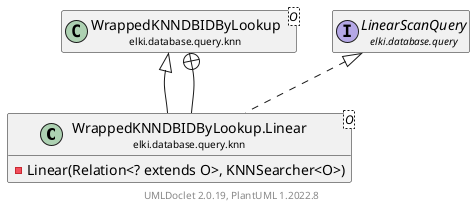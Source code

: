 @startuml
    remove .*\.(Instance|Par|Parameterizer|Factory)$
    set namespaceSeparator none
    hide empty fields
    hide empty methods

    class "<size:14>WrappedKNNDBIDByLookup.Linear\n<size:10>elki.database.query.knn" as elki.database.query.knn.WrappedKNNDBIDByLookup.Linear<O> [[WrappedKNNDBIDByLookup.Linear.html]] {
        -Linear(Relation<? extends O>, KNNSearcher<O>)
    }

    class "<size:14>WrappedKNNDBIDByLookup\n<size:10>elki.database.query.knn" as elki.database.query.knn.WrappedKNNDBIDByLookup<O> [[WrappedKNNDBIDByLookup.html]]
    interface "<size:14>LinearScanQuery\n<size:10>elki.database.query" as elki.database.query.LinearScanQuery [[../LinearScanQuery.html]]
    class "<size:14>WrappedKNNDBIDByLookup\n<size:10>elki.database.query.knn" as elki.database.query.knn.WrappedKNNDBIDByLookup<O> [[WrappedKNNDBIDByLookup.html]]

    elki.database.query.knn.WrappedKNNDBIDByLookup <|-- elki.database.query.knn.WrappedKNNDBIDByLookup.Linear
    elki.database.query.LinearScanQuery <|.. elki.database.query.knn.WrappedKNNDBIDByLookup.Linear
    elki.database.query.knn.WrappedKNNDBIDByLookup +-- elki.database.query.knn.WrappedKNNDBIDByLookup.Linear

    center footer UMLDoclet 2.0.19, PlantUML 1.2022.8
@enduml
